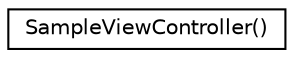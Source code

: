 digraph G
{
  edge [fontname="Helvetica",fontsize="10",labelfontname="Helvetica",labelfontsize="10"];
  node [fontname="Helvetica",fontsize="10",shape=record];
  rankdir="LR";
  Node1 [label="SampleViewController()",height=0.2,width=0.4,color="black", fillcolor="white", style="filled",URL="$interface_sample_view_controller_07_08.html"];
}
